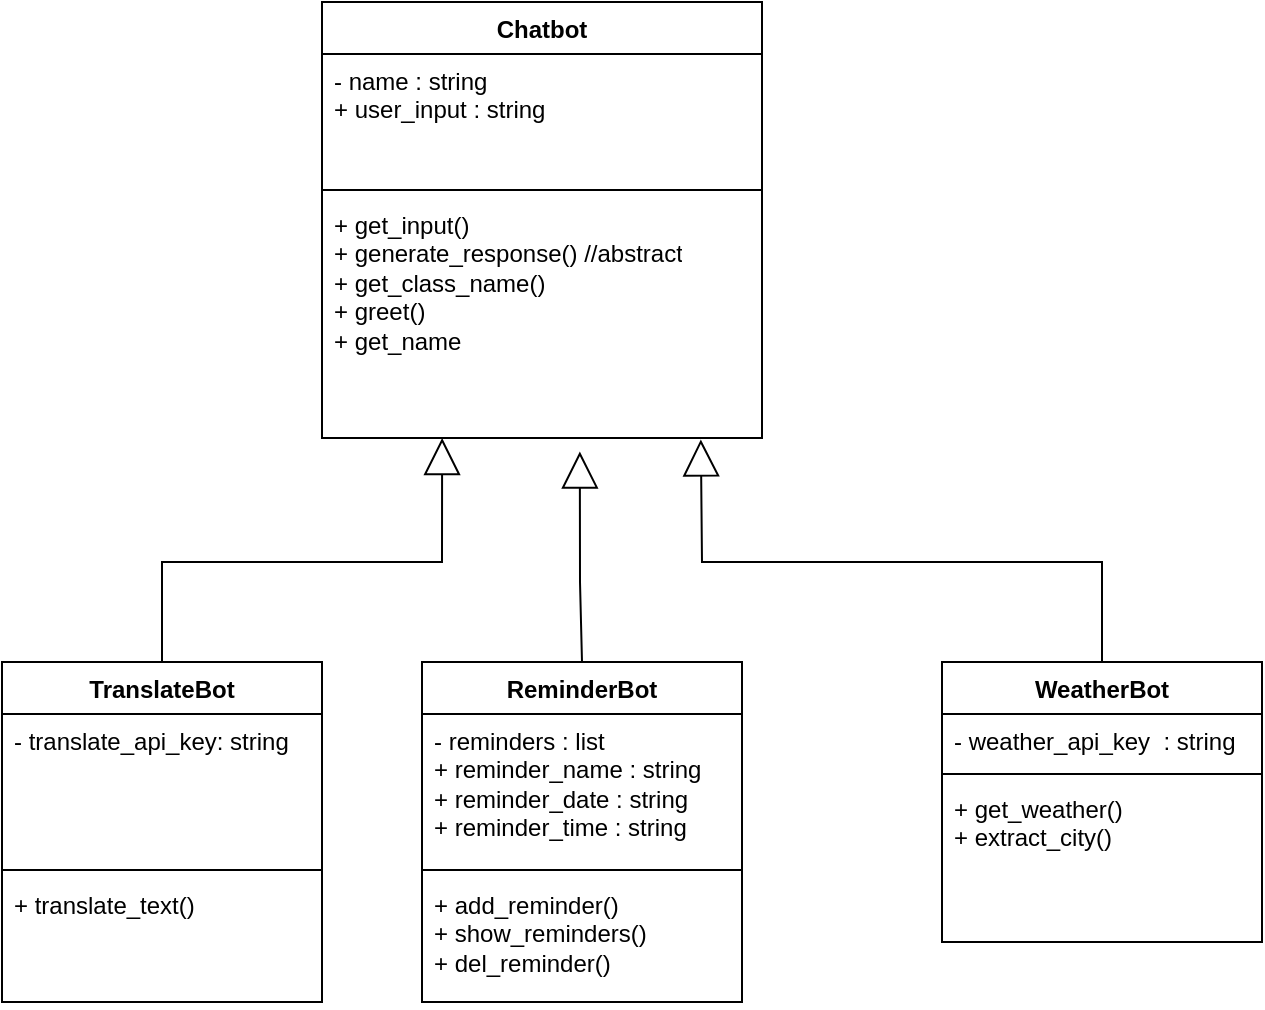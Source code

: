 <mxfile version="22.1.22" type="embed">
  <diagram name="Page-1" id="6bYAVma4sl_KmwzpuikE">
    <mxGraphModel dx="541" dy="384" grid="1" gridSize="10" guides="1" tooltips="1" connect="1" arrows="1" fold="1" page="1" pageScale="1" pageWidth="850" pageHeight="1100" math="0" shadow="0">
      <root>
        <mxCell id="0" />
        <mxCell id="1" parent="0" />
        <mxCell id="VYuhtUJp6S_MrDwdjsMO-9" value="Chatbot" style="swimlane;fontStyle=1;align=center;verticalAlign=top;childLayout=stackLayout;horizontal=1;startSize=26;horizontalStack=0;resizeParent=1;resizeParentMax=0;resizeLast=0;collapsible=1;marginBottom=0;whiteSpace=wrap;html=1;" parent="1" vertex="1">
          <mxGeometry x="290" y="160" width="220" height="218" as="geometry" />
        </mxCell>
        <mxCell id="VYuhtUJp6S_MrDwdjsMO-10" value="- name : string&lt;br&gt;+ user_input : string" style="text;strokeColor=none;fillColor=none;align=left;verticalAlign=top;spacingLeft=4;spacingRight=4;overflow=hidden;rotatable=0;points=[[0,0.5],[1,0.5]];portConstraint=eastwest;whiteSpace=wrap;html=1;" parent="VYuhtUJp6S_MrDwdjsMO-9" vertex="1">
          <mxGeometry y="26" width="220" height="64" as="geometry" />
        </mxCell>
        <mxCell id="VYuhtUJp6S_MrDwdjsMO-11" value="" style="line;strokeWidth=1;fillColor=none;align=left;verticalAlign=middle;spacingTop=-1;spacingLeft=3;spacingRight=3;rotatable=0;labelPosition=right;points=[];portConstraint=eastwest;strokeColor=inherit;" parent="VYuhtUJp6S_MrDwdjsMO-9" vertex="1">
          <mxGeometry y="90" width="220" height="8" as="geometry" />
        </mxCell>
        <mxCell id="VYuhtUJp6S_MrDwdjsMO-12" value="&lt;div&gt;+ get_input()&lt;/div&gt;&lt;div&gt;+ generate_response() //abstract&lt;/div&gt;&lt;div&gt;+ get_class_name()&lt;/div&gt;&lt;div&gt;+ greet()&lt;/div&gt;&lt;div&gt;+ get_name&lt;/div&gt;" style="text;strokeColor=none;fillColor=none;align=left;verticalAlign=top;spacingLeft=4;spacingRight=4;overflow=hidden;rotatable=0;points=[[0,0.5],[1,0.5]];portConstraint=eastwest;whiteSpace=wrap;html=1;" parent="VYuhtUJp6S_MrDwdjsMO-9" vertex="1">
          <mxGeometry y="98" width="220" height="120" as="geometry" />
        </mxCell>
        <mxCell id="VYuhtUJp6S_MrDwdjsMO-13" value="WeatherBot" style="swimlane;fontStyle=1;align=center;verticalAlign=top;childLayout=stackLayout;horizontal=1;startSize=26;horizontalStack=0;resizeParent=1;resizeParentMax=0;resizeLast=0;collapsible=1;marginBottom=0;whiteSpace=wrap;html=1;" parent="1" vertex="1">
          <mxGeometry x="600" y="490" width="160" height="140" as="geometry" />
        </mxCell>
        <mxCell id="VYuhtUJp6S_MrDwdjsMO-14" value="- weather_api_key&amp;nbsp; : string" style="text;strokeColor=none;fillColor=none;align=left;verticalAlign=top;spacingLeft=4;spacingRight=4;overflow=hidden;rotatable=0;points=[[0,0.5],[1,0.5]];portConstraint=eastwest;whiteSpace=wrap;html=1;" parent="VYuhtUJp6S_MrDwdjsMO-13" vertex="1">
          <mxGeometry y="26" width="160" height="26" as="geometry" />
        </mxCell>
        <mxCell id="VYuhtUJp6S_MrDwdjsMO-15" value="" style="line;strokeWidth=1;fillColor=none;align=left;verticalAlign=middle;spacingTop=-1;spacingLeft=3;spacingRight=3;rotatable=0;labelPosition=right;points=[];portConstraint=eastwest;strokeColor=inherit;" parent="VYuhtUJp6S_MrDwdjsMO-13" vertex="1">
          <mxGeometry y="52" width="160" height="8" as="geometry" />
        </mxCell>
        <mxCell id="VYuhtUJp6S_MrDwdjsMO-16" value="+ get_weather()&lt;br&gt;+ extract_city()" style="text;strokeColor=none;fillColor=none;align=left;verticalAlign=top;spacingLeft=4;spacingRight=4;overflow=hidden;rotatable=0;points=[[0,0.5],[1,0.5]];portConstraint=eastwest;whiteSpace=wrap;html=1;" parent="VYuhtUJp6S_MrDwdjsMO-13" vertex="1">
          <mxGeometry y="60" width="160" height="80" as="geometry" />
        </mxCell>
        <mxCell id="VYuhtUJp6S_MrDwdjsMO-17" value="ReminderBot" style="swimlane;fontStyle=1;align=center;verticalAlign=top;childLayout=stackLayout;horizontal=1;startSize=26;horizontalStack=0;resizeParent=1;resizeParentMax=0;resizeLast=0;collapsible=1;marginBottom=0;whiteSpace=wrap;html=1;" parent="1" vertex="1">
          <mxGeometry x="340" y="490" width="160" height="170" as="geometry" />
        </mxCell>
        <mxCell id="VYuhtUJp6S_MrDwdjsMO-18" value="- reminders : list&lt;br&gt;+ reminder_name : string&lt;br&gt;+ reminder_date : string&lt;br&gt;+ reminder_time : string" style="text;strokeColor=none;fillColor=none;align=left;verticalAlign=top;spacingLeft=4;spacingRight=4;overflow=hidden;rotatable=0;points=[[0,0.5],[1,0.5]];portConstraint=eastwest;whiteSpace=wrap;html=1;" parent="VYuhtUJp6S_MrDwdjsMO-17" vertex="1">
          <mxGeometry y="26" width="160" height="74" as="geometry" />
        </mxCell>
        <mxCell id="VYuhtUJp6S_MrDwdjsMO-19" value="" style="line;strokeWidth=1;fillColor=none;align=left;verticalAlign=middle;spacingTop=-1;spacingLeft=3;spacingRight=3;rotatable=0;labelPosition=right;points=[];portConstraint=eastwest;strokeColor=inherit;" parent="VYuhtUJp6S_MrDwdjsMO-17" vertex="1">
          <mxGeometry y="100" width="160" height="8" as="geometry" />
        </mxCell>
        <mxCell id="VYuhtUJp6S_MrDwdjsMO-20" value="&lt;div&gt;+ add_reminder()&lt;/div&gt;&lt;div&gt;+ show_reminders()&lt;br&gt;&lt;/div&gt;&lt;div&gt;+ del_reminder()&lt;/div&gt;" style="text;strokeColor=none;fillColor=none;align=left;verticalAlign=top;spacingLeft=4;spacingRight=4;overflow=hidden;rotatable=0;points=[[0,0.5],[1,0.5]];portConstraint=eastwest;whiteSpace=wrap;html=1;" parent="VYuhtUJp6S_MrDwdjsMO-17" vertex="1">
          <mxGeometry y="108" width="160" height="62" as="geometry" />
        </mxCell>
        <mxCell id="2" value="" style="endArrow=block;endSize=16;endFill=0;html=1;rounded=0;exitX=0.5;exitY=0;exitDx=0;exitDy=0;entryX=0.586;entryY=1.056;entryDx=0;entryDy=0;entryPerimeter=0;" parent="1" source="VYuhtUJp6S_MrDwdjsMO-17" target="VYuhtUJp6S_MrDwdjsMO-12" edge="1">
          <mxGeometry width="160" relative="1" as="geometry">
            <mxPoint x="320" y="510" as="sourcePoint" />
            <mxPoint x="480" y="510" as="targetPoint" />
            <Array as="points">
              <mxPoint x="419" y="450" />
            </Array>
          </mxGeometry>
        </mxCell>
        <mxCell id="7" value="" style="endArrow=block;endSize=16;endFill=0;html=1;rounded=0;entryX=0.861;entryY=1.006;entryDx=0;entryDy=0;entryPerimeter=0;exitX=0.5;exitY=0;exitDx=0;exitDy=0;" parent="1" source="VYuhtUJp6S_MrDwdjsMO-13" target="VYuhtUJp6S_MrDwdjsMO-12" edge="1">
          <mxGeometry width="160" relative="1" as="geometry">
            <mxPoint x="220" y="530" as="sourcePoint" />
            <mxPoint x="380" y="530" as="targetPoint" />
            <Array as="points">
              <mxPoint x="680" y="440" />
              <mxPoint x="540" y="440" />
              <mxPoint x="480" y="440" />
            </Array>
          </mxGeometry>
        </mxCell>
        <mxCell id="8" value="TranslateBot" style="swimlane;fontStyle=1;align=center;verticalAlign=top;childLayout=stackLayout;horizontal=1;startSize=26;horizontalStack=0;resizeParent=1;resizeParentMax=0;resizeLast=0;collapsible=1;marginBottom=0;whiteSpace=wrap;html=1;" vertex="1" parent="1">
          <mxGeometry x="130" y="490" width="160" height="170" as="geometry" />
        </mxCell>
        <mxCell id="9" value="- translate_api_key: string&lt;br&gt;" style="text;strokeColor=none;fillColor=none;align=left;verticalAlign=top;spacingLeft=4;spacingRight=4;overflow=hidden;rotatable=0;points=[[0,0.5],[1,0.5]];portConstraint=eastwest;whiteSpace=wrap;html=1;" vertex="1" parent="8">
          <mxGeometry y="26" width="160" height="74" as="geometry" />
        </mxCell>
        <mxCell id="10" value="" style="line;strokeWidth=1;fillColor=none;align=left;verticalAlign=middle;spacingTop=-1;spacingLeft=3;spacingRight=3;rotatable=0;labelPosition=right;points=[];portConstraint=eastwest;strokeColor=inherit;" vertex="1" parent="8">
          <mxGeometry y="100" width="160" height="8" as="geometry" />
        </mxCell>
        <mxCell id="11" value="+ translate_text()" style="text;strokeColor=none;fillColor=none;align=left;verticalAlign=top;spacingLeft=4;spacingRight=4;overflow=hidden;rotatable=0;points=[[0,0.5],[1,0.5]];portConstraint=eastwest;whiteSpace=wrap;html=1;" vertex="1" parent="8">
          <mxGeometry y="108" width="160" height="62" as="geometry" />
        </mxCell>
        <mxCell id="12" value="" style="endArrow=block;endSize=16;endFill=0;html=1;rounded=0;entryX=0.273;entryY=1;entryDx=0;entryDy=0;entryPerimeter=0;exitX=0.5;exitY=0;exitDx=0;exitDy=0;" edge="1" parent="1" source="8" target="VYuhtUJp6S_MrDwdjsMO-12">
          <mxGeometry width="160" relative="1" as="geometry">
            <mxPoint x="230" y="540" as="sourcePoint" />
            <mxPoint x="390" y="540" as="targetPoint" />
            <Array as="points">
              <mxPoint x="210" y="440" />
              <mxPoint x="350" y="440" />
            </Array>
          </mxGeometry>
        </mxCell>
      </root>
    </mxGraphModel>
  </diagram>
</mxfile>
